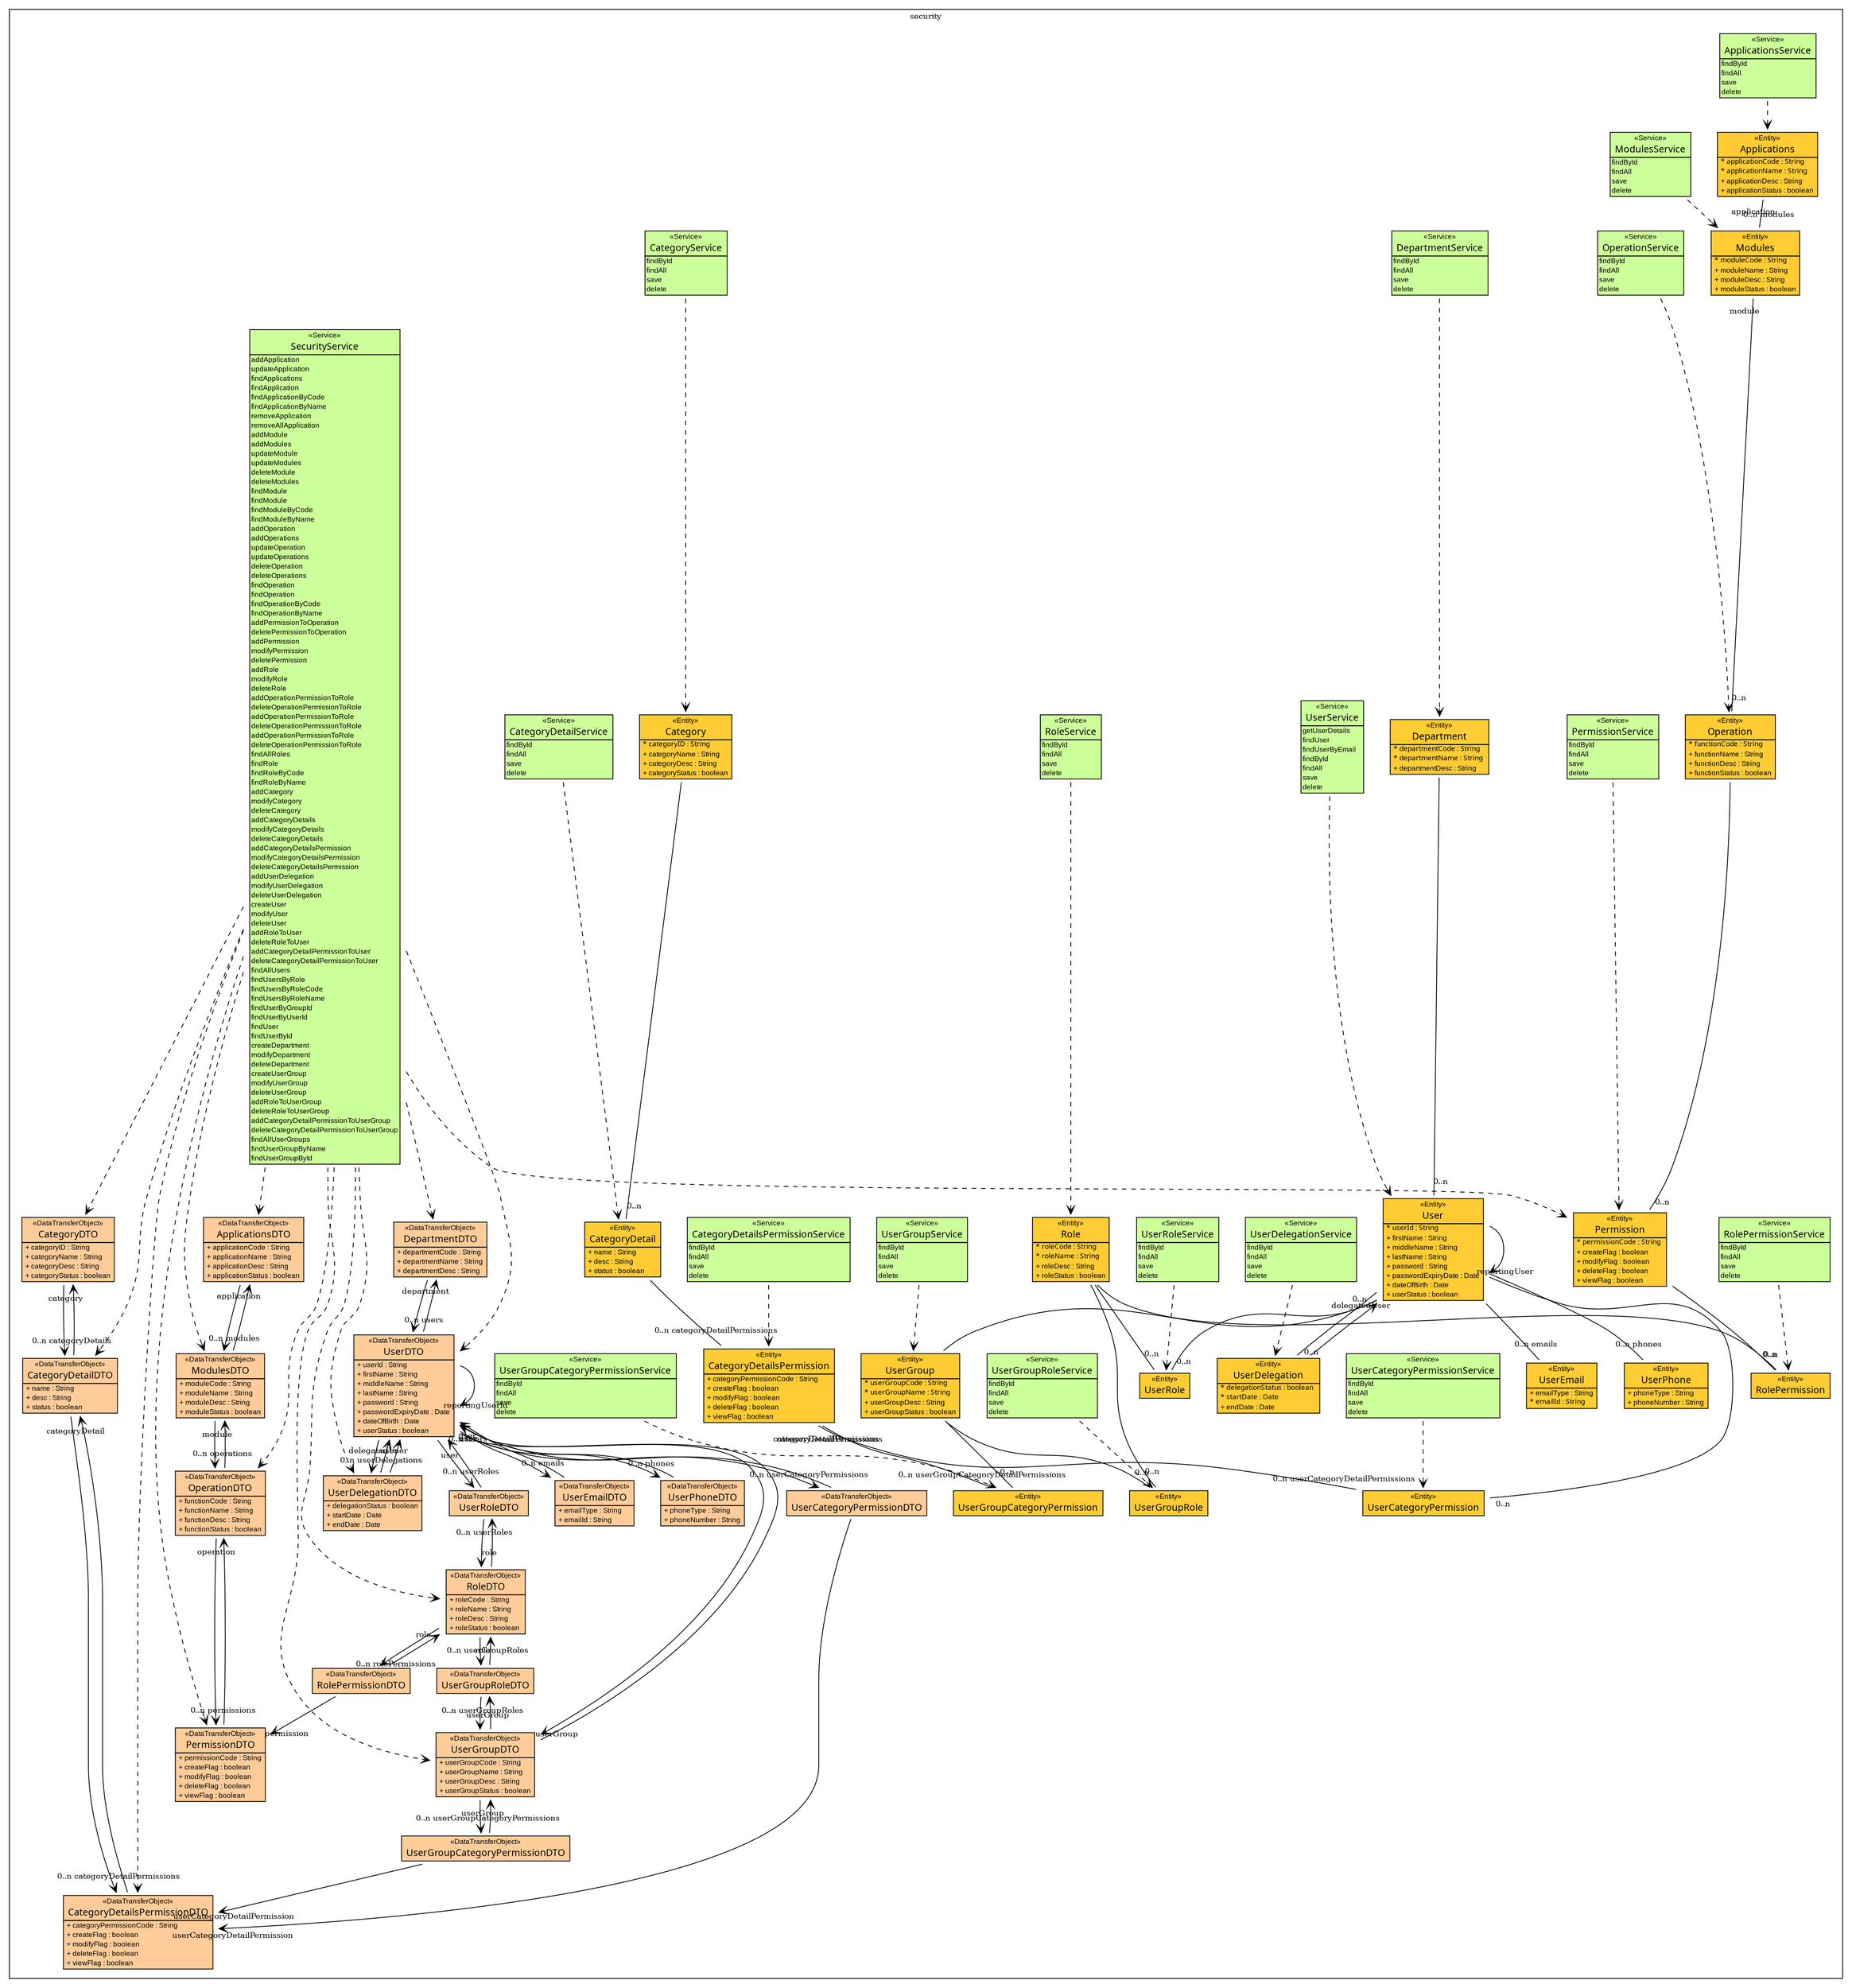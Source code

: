 
	
digraph G {             
	fontsize = 10        
	node [                          
		fontsize = 10                
		fontname="arial"
		shape=plaintext
	     ]        
	     
	edge [                            
		fontsize = 10        
	     ]        
	
	
	
		subgraph clustersecurity {
			label = "security"  
			
				
					
	ApplicationsService [label=<<table border="0" cellborder="1" cellspacing="0" cellpadding="0" port="p" bgcolor="#CCFF99" >
	<tr><td>
	<table border="0" cellspacing="1" cellpadding="1">
		<tr><td> &laquo;Service&raquo; </td></tr>
		<tr><td><font face="arialbd"  point-size="12.0"> ApplicationsService </font></td></tr>
	</table></td></tr>
		<tr><td>
			<table border="0" cellspacing="0" cellpadding="1">	
		
				<tr><td align="left">findById</td></tr>			

				<tr><td align="left">findAll</td></tr>			

				<tr><td align="left">save</td></tr>			

				<tr><td align="left">delete</td></tr>			

			</table>		
		</td></tr>
	</table>>, fontname="arial", fontcolor="black", fontsize=9.0];

	CategoryDetailService [label=<<table border="0" cellborder="1" cellspacing="0" cellpadding="0" port="p" bgcolor="#CCFF99" >
	<tr><td>
	<table border="0" cellspacing="1" cellpadding="1">
		<tr><td> &laquo;Service&raquo; </td></tr>
		<tr><td><font face="arialbd"  point-size="12.0"> CategoryDetailService </font></td></tr>
	</table></td></tr>
		<tr><td>
			<table border="0" cellspacing="0" cellpadding="1">	
		
				<tr><td align="left">findById</td></tr>			

				<tr><td align="left">findAll</td></tr>			

				<tr><td align="left">save</td></tr>			

				<tr><td align="left">delete</td></tr>			

			</table>		
		</td></tr>
	</table>>, fontname="arial", fontcolor="black", fontsize=9.0];

	CategoryDetailsPermissionService [label=<<table border="0" cellborder="1" cellspacing="0" cellpadding="0" port="p" bgcolor="#CCFF99" >
	<tr><td>
	<table border="0" cellspacing="1" cellpadding="1">
		<tr><td> &laquo;Service&raquo; </td></tr>
		<tr><td><font face="arialbd"  point-size="12.0"> CategoryDetailsPermissionService </font></td></tr>
	</table></td></tr>
		<tr><td>
			<table border="0" cellspacing="0" cellpadding="1">	
		
				<tr><td align="left">findById</td></tr>			

				<tr><td align="left">findAll</td></tr>			

				<tr><td align="left">save</td></tr>			

				<tr><td align="left">delete</td></tr>			

			</table>		
		</td></tr>
	</table>>, fontname="arial", fontcolor="black", fontsize=9.0];

	CategoryService [label=<<table border="0" cellborder="1" cellspacing="0" cellpadding="0" port="p" bgcolor="#CCFF99" >
	<tr><td>
	<table border="0" cellspacing="1" cellpadding="1">
		<tr><td> &laquo;Service&raquo; </td></tr>
		<tr><td><font face="arialbd"  point-size="12.0"> CategoryService </font></td></tr>
	</table></td></tr>
		<tr><td>
			<table border="0" cellspacing="0" cellpadding="1">	
		
				<tr><td align="left">findById</td></tr>			

				<tr><td align="left">findAll</td></tr>			

				<tr><td align="left">save</td></tr>			

				<tr><td align="left">delete</td></tr>			

			</table>		
		</td></tr>
	</table>>, fontname="arial", fontcolor="black", fontsize=9.0];

	DepartmentService [label=<<table border="0" cellborder="1" cellspacing="0" cellpadding="0" port="p" bgcolor="#CCFF99" >
	<tr><td>
	<table border="0" cellspacing="1" cellpadding="1">
		<tr><td> &laquo;Service&raquo; </td></tr>
		<tr><td><font face="arialbd"  point-size="12.0"> DepartmentService </font></td></tr>
	</table></td></tr>
		<tr><td>
			<table border="0" cellspacing="0" cellpadding="1">	
		
				<tr><td align="left">findById</td></tr>			

				<tr><td align="left">findAll</td></tr>			

				<tr><td align="left">save</td></tr>			

				<tr><td align="left">delete</td></tr>			

			</table>		
		</td></tr>
	</table>>, fontname="arial", fontcolor="black", fontsize=9.0];

	ModulesService [label=<<table border="0" cellborder="1" cellspacing="0" cellpadding="0" port="p" bgcolor="#CCFF99" >
	<tr><td>
	<table border="0" cellspacing="1" cellpadding="1">
		<tr><td> &laquo;Service&raquo; </td></tr>
		<tr><td><font face="arialbd"  point-size="12.0"> ModulesService </font></td></tr>
	</table></td></tr>
		<tr><td>
			<table border="0" cellspacing="0" cellpadding="1">	
		
				<tr><td align="left">findById</td></tr>			

				<tr><td align="left">findAll</td></tr>			

				<tr><td align="left">save</td></tr>			

				<tr><td align="left">delete</td></tr>			

			</table>		
		</td></tr>
	</table>>, fontname="arial", fontcolor="black", fontsize=9.0];

	OperationService [label=<<table border="0" cellborder="1" cellspacing="0" cellpadding="0" port="p" bgcolor="#CCFF99" >
	<tr><td>
	<table border="0" cellspacing="1" cellpadding="1">
		<tr><td> &laquo;Service&raquo; </td></tr>
		<tr><td><font face="arialbd"  point-size="12.0"> OperationService </font></td></tr>
	</table></td></tr>
		<tr><td>
			<table border="0" cellspacing="0" cellpadding="1">	
		
				<tr><td align="left">findById</td></tr>			

				<tr><td align="left">findAll</td></tr>			

				<tr><td align="left">save</td></tr>			

				<tr><td align="left">delete</td></tr>			

			</table>		
		</td></tr>
	</table>>, fontname="arial", fontcolor="black", fontsize=9.0];

	PermissionService [label=<<table border="0" cellborder="1" cellspacing="0" cellpadding="0" port="p" bgcolor="#CCFF99" >
	<tr><td>
	<table border="0" cellspacing="1" cellpadding="1">
		<tr><td> &laquo;Service&raquo; </td></tr>
		<tr><td><font face="arialbd"  point-size="12.0"> PermissionService </font></td></tr>
	</table></td></tr>
		<tr><td>
			<table border="0" cellspacing="0" cellpadding="1">	
		
				<tr><td align="left">findById</td></tr>			

				<tr><td align="left">findAll</td></tr>			

				<tr><td align="left">save</td></tr>			

				<tr><td align="left">delete</td></tr>			

			</table>		
		</td></tr>
	</table>>, fontname="arial", fontcolor="black", fontsize=9.0];

	RolePermissionService [label=<<table border="0" cellborder="1" cellspacing="0" cellpadding="0" port="p" bgcolor="#CCFF99" >
	<tr><td>
	<table border="0" cellspacing="1" cellpadding="1">
		<tr><td> &laquo;Service&raquo; </td></tr>
		<tr><td><font face="arialbd"  point-size="12.0"> RolePermissionService </font></td></tr>
	</table></td></tr>
		<tr><td>
			<table border="0" cellspacing="0" cellpadding="1">	
		
				<tr><td align="left">findById</td></tr>			

				<tr><td align="left">findAll</td></tr>			

				<tr><td align="left">save</td></tr>			

				<tr><td align="left">delete</td></tr>			

			</table>		
		</td></tr>
	</table>>, fontname="arial", fontcolor="black", fontsize=9.0];

	RoleService [label=<<table border="0" cellborder="1" cellspacing="0" cellpadding="0" port="p" bgcolor="#CCFF99" >
	<tr><td>
	<table border="0" cellspacing="1" cellpadding="1">
		<tr><td> &laquo;Service&raquo; </td></tr>
		<tr><td><font face="arialbd"  point-size="12.0"> RoleService </font></td></tr>
	</table></td></tr>
		<tr><td>
			<table border="0" cellspacing="0" cellpadding="1">	
		
				<tr><td align="left">findById</td></tr>			

				<tr><td align="left">findAll</td></tr>			

				<tr><td align="left">save</td></tr>			

				<tr><td align="left">delete</td></tr>			

			</table>		
		</td></tr>
	</table>>, fontname="arial", fontcolor="black", fontsize=9.0];

	SecurityService [label=<<table border="0" cellborder="1" cellspacing="0" cellpadding="0" port="p" bgcolor="#CCFF99" >
	<tr><td>
	<table border="0" cellspacing="1" cellpadding="1">
		<tr><td> &laquo;Service&raquo; </td></tr>
		<tr><td><font face="arialbd"  point-size="12.0"> SecurityService </font></td></tr>
	</table></td></tr>
		<tr><td>
			<table border="0" cellspacing="0" cellpadding="1">	
		
				<tr><td align="left">addApplication</td></tr>			

				<tr><td align="left">updateApplication</td></tr>			

				<tr><td align="left">findApplications</td></tr>			

				<tr><td align="left">findApplication</td></tr>			

				<tr><td align="left">findApplicationByCode</td></tr>			

				<tr><td align="left">findApplicationByName</td></tr>			

				<tr><td align="left">removeApplication</td></tr>			

				<tr><td align="left">removeAllApplication</td></tr>			

				<tr><td align="left">addModule</td></tr>			

				<tr><td align="left">addModules</td></tr>			

				<tr><td align="left">updateModule</td></tr>			

				<tr><td align="left">updateModules</td></tr>			

				<tr><td align="left">deleteModule</td></tr>			

				<tr><td align="left">deleteModules</td></tr>			

				<tr><td align="left">findModule</td></tr>			

				<tr><td align="left">findModule</td></tr>			

				<tr><td align="left">findModuleByCode</td></tr>			

				<tr><td align="left">findModuleByName</td></tr>			

				<tr><td align="left">addOperation</td></tr>			

				<tr><td align="left">addOperations</td></tr>			

				<tr><td align="left">updateOperation</td></tr>			

				<tr><td align="left">updateOperations</td></tr>			

				<tr><td align="left">deleteOperation</td></tr>			

				<tr><td align="left">deleteOperations</td></tr>			

				<tr><td align="left">findOperation</td></tr>			

				<tr><td align="left">findOperation</td></tr>			

				<tr><td align="left">findOperationByCode</td></tr>			

				<tr><td align="left">findOperationByName</td></tr>			

				<tr><td align="left">addPermissionToOperation</td></tr>			

				<tr><td align="left">deletePermissionToOperation</td></tr>			

				<tr><td align="left">addPermission</td></tr>			

				<tr><td align="left">modifyPermission</td></tr>			

				<tr><td align="left">deletePermission</td></tr>			

				<tr><td align="left">addRole</td></tr>			

				<tr><td align="left">modifyRole</td></tr>			

				<tr><td align="left">deleteRole</td></tr>			

				<tr><td align="left">addOperationPermissionToRole</td></tr>			

				<tr><td align="left">deleteOperationPermissionToRole</td></tr>			

				<tr><td align="left">addOperationPermissionToRole</td></tr>			

				<tr><td align="left">deleteOperationPermissionToRole</td></tr>			

				<tr><td align="left">addOperationPermissionToRole</td></tr>			

				<tr><td align="left">deleteOperationPermissionToRole</td></tr>			

				<tr><td align="left">findAllRoles</td></tr>			

				<tr><td align="left">findRole</td></tr>			

				<tr><td align="left">findRoleByCode</td></tr>			

				<tr><td align="left">findRoleByName</td></tr>			

				<tr><td align="left">addCategory</td></tr>			

				<tr><td align="left">modifyCategory</td></tr>			

				<tr><td align="left">deleteCategory</td></tr>			

				<tr><td align="left">addCategoryDetails</td></tr>			

				<tr><td align="left">modifyCategoryDetails</td></tr>			

				<tr><td align="left">deleteCategoryDetails</td></tr>			

				<tr><td align="left">addCategoryDetailsPermission</td></tr>			

				<tr><td align="left">modifyCategoryDetailsPermission</td></tr>			

				<tr><td align="left">deleteCategoryDetailsPermission</td></tr>			

				<tr><td align="left">addUserDelegation</td></tr>			

				<tr><td align="left">modifyUserDelegation</td></tr>			

				<tr><td align="left">deleteUserDelegation</td></tr>			

				<tr><td align="left">createUser</td></tr>			

				<tr><td align="left">modifyUser</td></tr>			

				<tr><td align="left">deleteUser</td></tr>			

				<tr><td align="left">addRoleToUser</td></tr>			

				<tr><td align="left">deleteRoleToUser</td></tr>			

				<tr><td align="left">addCategoryDetailPermissionToUser</td></tr>			

				<tr><td align="left">deleteCategoryDetailPermissionToUser</td></tr>			

				<tr><td align="left">findAllUsers</td></tr>			

				<tr><td align="left">findUsersByRole</td></tr>			

				<tr><td align="left">findUsersByRoleCode</td></tr>			

				<tr><td align="left">findUsersByRoleName</td></tr>			

				<tr><td align="left">findUserByGroupId</td></tr>			

				<tr><td align="left">findUserByUserId</td></tr>			

				<tr><td align="left">findUser</td></tr>			

				<tr><td align="left">findUserById</td></tr>			

				<tr><td align="left">createDepartment</td></tr>			

				<tr><td align="left">modifyDepartment</td></tr>			

				<tr><td align="left">deleteDepartment</td></tr>			

				<tr><td align="left">createUserGroup</td></tr>			

				<tr><td align="left">modifyUserGroup</td></tr>			

				<tr><td align="left">deleteUserGroup</td></tr>			

				<tr><td align="left">addRoleToUserGroup</td></tr>			

				<tr><td align="left">deleteRoleToUserGroup</td></tr>			

				<tr><td align="left">addCategoryDetailPermissionToUserGroup</td></tr>			

				<tr><td align="left">deleteCategoryDetailPermissionToUserGroup</td></tr>			

				<tr><td align="left">findAllUserGroups</td></tr>			

				<tr><td align="left">findUserGroupByName</td></tr>			

				<tr><td align="left">findUserGroupById</td></tr>			

			</table>		
		</td></tr>
	</table>>, fontname="arial", fontcolor="black", fontsize=9.0];

	UserCategoryPermissionService [label=<<table border="0" cellborder="1" cellspacing="0" cellpadding="0" port="p" bgcolor="#CCFF99" >
	<tr><td>
	<table border="0" cellspacing="1" cellpadding="1">
		<tr><td> &laquo;Service&raquo; </td></tr>
		<tr><td><font face="arialbd"  point-size="12.0"> UserCategoryPermissionService </font></td></tr>
	</table></td></tr>
		<tr><td>
			<table border="0" cellspacing="0" cellpadding="1">	
		
				<tr><td align="left">findById</td></tr>			

				<tr><td align="left">findAll</td></tr>			

				<tr><td align="left">save</td></tr>			

				<tr><td align="left">delete</td></tr>			

			</table>		
		</td></tr>
	</table>>, fontname="arial", fontcolor="black", fontsize=9.0];

	UserDelegationService [label=<<table border="0" cellborder="1" cellspacing="0" cellpadding="0" port="p" bgcolor="#CCFF99" >
	<tr><td>
	<table border="0" cellspacing="1" cellpadding="1">
		<tr><td> &laquo;Service&raquo; </td></tr>
		<tr><td><font face="arialbd"  point-size="12.0"> UserDelegationService </font></td></tr>
	</table></td></tr>
		<tr><td>
			<table border="0" cellspacing="0" cellpadding="1">	
		
				<tr><td align="left">findById</td></tr>			

				<tr><td align="left">findAll</td></tr>			

				<tr><td align="left">save</td></tr>			

				<tr><td align="left">delete</td></tr>			

			</table>		
		</td></tr>
	</table>>, fontname="arial", fontcolor="black", fontsize=9.0];

	UserGroupCategoryPermissionService [label=<<table border="0" cellborder="1" cellspacing="0" cellpadding="0" port="p" bgcolor="#CCFF99" >
	<tr><td>
	<table border="0" cellspacing="1" cellpadding="1">
		<tr><td> &laquo;Service&raquo; </td></tr>
		<tr><td><font face="arialbd"  point-size="12.0"> UserGroupCategoryPermissionService </font></td></tr>
	</table></td></tr>
		<tr><td>
			<table border="0" cellspacing="0" cellpadding="1">	
		
				<tr><td align="left">findById</td></tr>			

				<tr><td align="left">findAll</td></tr>			

				<tr><td align="left">save</td></tr>			

				<tr><td align="left">delete</td></tr>			

			</table>		
		</td></tr>
	</table>>, fontname="arial", fontcolor="black", fontsize=9.0];

	UserGroupRoleService [label=<<table border="0" cellborder="1" cellspacing="0" cellpadding="0" port="p" bgcolor="#CCFF99" >
	<tr><td>
	<table border="0" cellspacing="1" cellpadding="1">
		<tr><td> &laquo;Service&raquo; </td></tr>
		<tr><td><font face="arialbd"  point-size="12.0"> UserGroupRoleService </font></td></tr>
	</table></td></tr>
		<tr><td>
			<table border="0" cellspacing="0" cellpadding="1">	
		
				<tr><td align="left">findById</td></tr>			

				<tr><td align="left">findAll</td></tr>			

				<tr><td align="left">save</td></tr>			

				<tr><td align="left">delete</td></tr>			

			</table>		
		</td></tr>
	</table>>, fontname="arial", fontcolor="black", fontsize=9.0];

	UserGroupService [label=<<table border="0" cellborder="1" cellspacing="0" cellpadding="0" port="p" bgcolor="#CCFF99" >
	<tr><td>
	<table border="0" cellspacing="1" cellpadding="1">
		<tr><td> &laquo;Service&raquo; </td></tr>
		<tr><td><font face="arialbd"  point-size="12.0"> UserGroupService </font></td></tr>
	</table></td></tr>
		<tr><td>
			<table border="0" cellspacing="0" cellpadding="1">	
		
				<tr><td align="left">findById</td></tr>			

				<tr><td align="left">findAll</td></tr>			

				<tr><td align="left">save</td></tr>			

				<tr><td align="left">delete</td></tr>			

			</table>		
		</td></tr>
	</table>>, fontname="arial", fontcolor="black", fontsize=9.0];

	UserRoleService [label=<<table border="0" cellborder="1" cellspacing="0" cellpadding="0" port="p" bgcolor="#CCFF99" >
	<tr><td>
	<table border="0" cellspacing="1" cellpadding="1">
		<tr><td> &laquo;Service&raquo; </td></tr>
		<tr><td><font face="arialbd"  point-size="12.0"> UserRoleService </font></td></tr>
	</table></td></tr>
		<tr><td>
			<table border="0" cellspacing="0" cellpadding="1">	
		
				<tr><td align="left">findById</td></tr>			

				<tr><td align="left">findAll</td></tr>			

				<tr><td align="left">save</td></tr>			

				<tr><td align="left">delete</td></tr>			

			</table>		
		</td></tr>
	</table>>, fontname="arial", fontcolor="black", fontsize=9.0];

	UserService [label=<<table border="0" cellborder="1" cellspacing="0" cellpadding="0" port="p" bgcolor="#CCFF99" >
	<tr><td>
	<table border="0" cellspacing="1" cellpadding="1">
		<tr><td> &laquo;Service&raquo; </td></tr>
		<tr><td><font face="arialbd"  point-size="12.0"> UserService </font></td></tr>
	</table></td></tr>
		<tr><td>
			<table border="0" cellspacing="0" cellpadding="1">	
		
				<tr><td align="left">getUserDetails</td></tr>			

				<tr><td align="left">findUser</td></tr>			

				<tr><td align="left">findUserByEmail</td></tr>			

				<tr><td align="left">findById</td></tr>			

				<tr><td align="left">findAll</td></tr>			

				<tr><td align="left">save</td></tr>			

				<tr><td align="left">delete</td></tr>			

			</table>		
		</td></tr>
	</table>>, fontname="arial", fontcolor="black", fontsize=9.0];

					
				
				

	Applications [label=<<table border="0" cellborder="1" cellspacing="0" cellpadding="0" port="p" bgcolor="#FFCC33">
	<tr><td>
	<table border="0" cellspacing="1" cellpadding="1">
		<tr><td> &laquo;Entity&raquo; </td></tr>
		<tr><td><font face="arialbd"  point-size="12.0"> Applications </font></td></tr>
	</table></td></tr>
	
	
		<tr><td>
			<table border="0" cellspacing="0" cellpadding="1">	
		
		
			 
				<tr><td align="left"><font face="arialbd"> * applicationCode : String </font> </td></tr>			
			
		
		

		
			 
				<tr><td align="left"><font face="arialbd"> * applicationName : String </font> </td></tr>			
			
		
		

		
			
				<tr><td align="left"> + applicationDesc : String </td></tr>
			
		
		

		
			
				<tr><td align="left"> + applicationStatus : boolean </td></tr>
			
		
		

		
		
		
			</table>		
		</td></tr>
	
	
	
	</table>>, fontname="arial", fontcolor="black", fontsize=9.0];



	ApplicationsDTO [label=<<table border="0" cellborder="1" cellspacing="0" cellpadding="0" port="p" bgcolor="#FFCC99">
	<tr><td>
	<table border="0" cellspacing="1" cellpadding="1">
		<tr><td> &laquo;DataTransferObject&raquo; </td></tr>
		<tr><td><font face="arialbd"  point-size="12.0"> ApplicationsDTO </font></td></tr>
	</table></td></tr>
	
	
		<tr><td>
			<table border="0" cellspacing="0" cellpadding="1">	
		
		
			
				<tr><td align="left"> + applicationCode : String </td></tr>
			
		
		

		
			
				<tr><td align="left"> + applicationName : String </td></tr>
			
		
		

		
			
				<tr><td align="left"> + applicationDesc : String </td></tr>
			
		
		

		
			
				<tr><td align="left"> + applicationStatus : boolean </td></tr>
			
		
		

		
		
		
			</table>		
		</td></tr>
	
	
	
	</table>>, fontname="arial", fontcolor="black", fontsize=9.0];



	Category [label=<<table border="0" cellborder="1" cellspacing="0" cellpadding="0" port="p" bgcolor="#FFCC33">
	<tr><td>
	<table border="0" cellspacing="1" cellpadding="1">
		<tr><td> &laquo;Entity&raquo; </td></tr>
		<tr><td><font face="arialbd"  point-size="12.0"> Category </font></td></tr>
	</table></td></tr>
	
	
		<tr><td>
			<table border="0" cellspacing="0" cellpadding="1">	
		
		
			 
				<tr><td align="left"><font face="arialbd"> * categoryID : String </font> </td></tr>			
			
		
		

		
			
				<tr><td align="left"> + categoryName : String </td></tr>
			
		
		

		
			
				<tr><td align="left"> + categoryDesc : String </td></tr>
			
		
		

		
			
				<tr><td align="left"> + categoryStatus : boolean </td></tr>
			
		
		

		
		
		
			</table>		
		</td></tr>
	
	
	
	</table>>, fontname="arial", fontcolor="black", fontsize=9.0];



	CategoryDTO [label=<<table border="0" cellborder="1" cellspacing="0" cellpadding="0" port="p" bgcolor="#FFCC99">
	<tr><td>
	<table border="0" cellspacing="1" cellpadding="1">
		<tr><td> &laquo;DataTransferObject&raquo; </td></tr>
		<tr><td><font face="arialbd"  point-size="12.0"> CategoryDTO </font></td></tr>
	</table></td></tr>
	
	
		<tr><td>
			<table border="0" cellspacing="0" cellpadding="1">	
		
		
			
				<tr><td align="left"> + categoryID : String </td></tr>
			
		
		

		
			
				<tr><td align="left"> + categoryName : String </td></tr>
			
		
		

		
			
				<tr><td align="left"> + categoryDesc : String </td></tr>
			
		
		

		
			
				<tr><td align="left"> + categoryStatus : boolean </td></tr>
			
		
		

		
		
		
			</table>		
		</td></tr>
	
	
	
	</table>>, fontname="arial", fontcolor="black", fontsize=9.0];



	CategoryDetail [label=<<table border="0" cellborder="1" cellspacing="0" cellpadding="0" port="p" bgcolor="#FFCC33">
	<tr><td>
	<table border="0" cellspacing="1" cellpadding="1">
		<tr><td> &laquo;Entity&raquo; </td></tr>
		<tr><td><font face="arialbd"  point-size="12.0"> CategoryDetail </font></td></tr>
	</table></td></tr>
	
	
		<tr><td>
			<table border="0" cellspacing="0" cellpadding="1">	
		
		
			
				<tr><td align="left"> + name : String </td></tr>
			
		
		

		
			
				<tr><td align="left"> + desc : String </td></tr>
			
		
		

		
			
				<tr><td align="left"> + status : boolean </td></tr>
			
		
		

		
		
		
			</table>		
		</td></tr>
	
	
	
	</table>>, fontname="arial", fontcolor="black", fontsize=9.0];



	CategoryDetailDTO [label=<<table border="0" cellborder="1" cellspacing="0" cellpadding="0" port="p" bgcolor="#FFCC99">
	<tr><td>
	<table border="0" cellspacing="1" cellpadding="1">
		<tr><td> &laquo;DataTransferObject&raquo; </td></tr>
		<tr><td><font face="arialbd"  point-size="12.0"> CategoryDetailDTO </font></td></tr>
	</table></td></tr>
	
	
		<tr><td>
			<table border="0" cellspacing="0" cellpadding="1">	
		
		
			
				<tr><td align="left"> + name : String </td></tr>
			
		
		

		
			
				<tr><td align="left"> + desc : String </td></tr>
			
		
		

		
			
				<tr><td align="left"> + status : boolean </td></tr>
			
		
		

		
		
		
			</table>		
		</td></tr>
	
	
	
	</table>>, fontname="arial", fontcolor="black", fontsize=9.0];



	CategoryDetailsPermission [label=<<table border="0" cellborder="1" cellspacing="0" cellpadding="0" port="p" bgcolor="#FFCC33">
	<tr><td>
	<table border="0" cellspacing="1" cellpadding="1">
		<tr><td> &laquo;Entity&raquo; </td></tr>
		<tr><td><font face="arialbd"  point-size="12.0"> CategoryDetailsPermission </font></td></tr>
	</table></td></tr>
	
	
		<tr><td>
			<table border="0" cellspacing="0" cellpadding="1">	
		
		
			
				<tr><td align="left"> + categoryPermissionCode : String </td></tr>
			
		
		

		
			
				<tr><td align="left"> + createFlag : boolean </td></tr>
			
		
		

		
			
				<tr><td align="left"> + modifyFlag : boolean </td></tr>
			
		
		

		
			
				<tr><td align="left"> + deleteFlag : boolean </td></tr>
			
		
		

		
			
				<tr><td align="left"> + viewFlag : boolean </td></tr>
			
		
		

		
		
		
			</table>		
		</td></tr>
	
	
	
	</table>>, fontname="arial", fontcolor="black", fontsize=9.0];



	CategoryDetailsPermissionDTO [label=<<table border="0" cellborder="1" cellspacing="0" cellpadding="0" port="p" bgcolor="#FFCC99">
	<tr><td>
	<table border="0" cellspacing="1" cellpadding="1">
		<tr><td> &laquo;DataTransferObject&raquo; </td></tr>
		<tr><td><font face="arialbd"  point-size="12.0"> CategoryDetailsPermissionDTO </font></td></tr>
	</table></td></tr>
	
	
		<tr><td>
			<table border="0" cellspacing="0" cellpadding="1">	
		
		
			
				<tr><td align="left"> + categoryPermissionCode : String </td></tr>
			
		
		

		
			
				<tr><td align="left"> + createFlag : boolean </td></tr>
			
		
		

		
			
				<tr><td align="left"> + modifyFlag : boolean </td></tr>
			
		
		

		
			
				<tr><td align="left"> + deleteFlag : boolean </td></tr>
			
		
		

		
			
				<tr><td align="left"> + viewFlag : boolean </td></tr>
			
		
		

		
		
		
			</table>		
		</td></tr>
	
	
	
	</table>>, fontname="arial", fontcolor="black", fontsize=9.0];



	Department [label=<<table border="0" cellborder="1" cellspacing="0" cellpadding="0" port="p" bgcolor="#FFCC33">
	<tr><td>
	<table border="0" cellspacing="1" cellpadding="1">
		<tr><td> &laquo;Entity&raquo; </td></tr>
		<tr><td><font face="arialbd"  point-size="12.0"> Department </font></td></tr>
	</table></td></tr>
	
	
		<tr><td>
			<table border="0" cellspacing="0" cellpadding="1">	
		
		
			 
				<tr><td align="left"><font face="arialbd"> * departmentCode : String </font> </td></tr>			
			
		
		

		
			 
				<tr><td align="left"><font face="arialbd"> * departmentName : String </font> </td></tr>			
			
		
		

		
			
				<tr><td align="left"> + departmentDesc : String </td></tr>
			
		
		

		
		
		
			</table>		
		</td></tr>
	
	
	
	</table>>, fontname="arial", fontcolor="black", fontsize=9.0];



	DepartmentDTO [label=<<table border="0" cellborder="1" cellspacing="0" cellpadding="0" port="p" bgcolor="#FFCC99">
	<tr><td>
	<table border="0" cellspacing="1" cellpadding="1">
		<tr><td> &laquo;DataTransferObject&raquo; </td></tr>
		<tr><td><font face="arialbd"  point-size="12.0"> DepartmentDTO </font></td></tr>
	</table></td></tr>
	
	
		<tr><td>
			<table border="0" cellspacing="0" cellpadding="1">	
		
		
			
				<tr><td align="left"> + departmentCode : String </td></tr>
			
		
		

		
			
				<tr><td align="left"> + departmentName : String </td></tr>
			
		
		

		
			
				<tr><td align="left"> + departmentDesc : String </td></tr>
			
		
		

		
		
		
			</table>		
		</td></tr>
	
	
	
	</table>>, fontname="arial", fontcolor="black", fontsize=9.0];



	Modules [label=<<table border="0" cellborder="1" cellspacing="0" cellpadding="0" port="p" bgcolor="#FFCC33">
	<tr><td>
	<table border="0" cellspacing="1" cellpadding="1">
		<tr><td> &laquo;Entity&raquo; </td></tr>
		<tr><td><font face="arialbd"  point-size="12.0"> Modules </font></td></tr>
	</table></td></tr>
	
	
		<tr><td>
			<table border="0" cellspacing="0" cellpadding="1">	
		
		
			 
				<tr><td align="left"><font face="arialbd"> * moduleCode : String </font> </td></tr>			
			
		
		

		
			
				<tr><td align="left"> + moduleName : String </td></tr>
			
		
		

		
			
				<tr><td align="left"> + moduleDesc : String </td></tr>
			
		
		

		
			
				<tr><td align="left"> + moduleStatus : boolean </td></tr>
			
		
		

		
		
		
			</table>		
		</td></tr>
	
	
	
	</table>>, fontname="arial", fontcolor="black", fontsize=9.0];



	ModulesDTO [label=<<table border="0" cellborder="1" cellspacing="0" cellpadding="0" port="p" bgcolor="#FFCC99">
	<tr><td>
	<table border="0" cellspacing="1" cellpadding="1">
		<tr><td> &laquo;DataTransferObject&raquo; </td></tr>
		<tr><td><font face="arialbd"  point-size="12.0"> ModulesDTO </font></td></tr>
	</table></td></tr>
	
	
		<tr><td>
			<table border="0" cellspacing="0" cellpadding="1">	
		
		
			
				<tr><td align="left"> + moduleCode : String </td></tr>
			
		
		

		
			
				<tr><td align="left"> + moduleName : String </td></tr>
			
		
		

		
			
				<tr><td align="left"> + moduleDesc : String </td></tr>
			
		
		

		
			
				<tr><td align="left"> + moduleStatus : boolean </td></tr>
			
		
		

		
		
		
			</table>		
		</td></tr>
	
	
	
	</table>>, fontname="arial", fontcolor="black", fontsize=9.0];



	Operation [label=<<table border="0" cellborder="1" cellspacing="0" cellpadding="0" port="p" bgcolor="#FFCC33">
	<tr><td>
	<table border="0" cellspacing="1" cellpadding="1">
		<tr><td> &laquo;Entity&raquo; </td></tr>
		<tr><td><font face="arialbd"  point-size="12.0"> Operation </font></td></tr>
	</table></td></tr>
	
	
		<tr><td>
			<table border="0" cellspacing="0" cellpadding="1">	
		
		
			 
				<tr><td align="left"><font face="arialbd"> * functionCode : String </font> </td></tr>			
			
		
		

		
			
				<tr><td align="left"> + functionName : String </td></tr>
			
		
		

		
			
				<tr><td align="left"> + functionDesc : String </td></tr>
			
		
		

		
			
				<tr><td align="left"> + functionStatus : boolean </td></tr>
			
		
		

		
		
		
			</table>		
		</td></tr>
	
	
	
	</table>>, fontname="arial", fontcolor="black", fontsize=9.0];



	OperationDTO [label=<<table border="0" cellborder="1" cellspacing="0" cellpadding="0" port="p" bgcolor="#FFCC99">
	<tr><td>
	<table border="0" cellspacing="1" cellpadding="1">
		<tr><td> &laquo;DataTransferObject&raquo; </td></tr>
		<tr><td><font face="arialbd"  point-size="12.0"> OperationDTO </font></td></tr>
	</table></td></tr>
	
	
		<tr><td>
			<table border="0" cellspacing="0" cellpadding="1">	
		
		
			
				<tr><td align="left"> + functionCode : String </td></tr>
			
		
		

		
			
				<tr><td align="left"> + functionName : String </td></tr>
			
		
		

		
			
				<tr><td align="left"> + functionDesc : String </td></tr>
			
		
		

		
			
				<tr><td align="left"> + functionStatus : boolean </td></tr>
			
		
		

		
		
		
			</table>		
		</td></tr>
	
	
	
	</table>>, fontname="arial", fontcolor="black", fontsize=9.0];



	Permission [label=<<table border="0" cellborder="1" cellspacing="0" cellpadding="0" port="p" bgcolor="#FFCC33">
	<tr><td>
	<table border="0" cellspacing="1" cellpadding="1">
		<tr><td> &laquo;Entity&raquo; </td></tr>
		<tr><td><font face="arialbd"  point-size="12.0"> Permission </font></td></tr>
	</table></td></tr>
	
	
		<tr><td>
			<table border="0" cellspacing="0" cellpadding="1">	
		
		
			 
				<tr><td align="left"><font face="arialbd"> * permissionCode : String </font> </td></tr>			
			
		
		

		
			
				<tr><td align="left"> + createFlag : boolean </td></tr>
			
		
		

		
			
				<tr><td align="left"> + modifyFlag : boolean </td></tr>
			
		
		

		
			
				<tr><td align="left"> + deleteFlag : boolean </td></tr>
			
		
		

		
			
				<tr><td align="left"> + viewFlag : boolean </td></tr>
			
		
		

		
		
		
			</table>		
		</td></tr>
	
	
	
	</table>>, fontname="arial", fontcolor="black", fontsize=9.0];



	PermissionDTO [label=<<table border="0" cellborder="1" cellspacing="0" cellpadding="0" port="p" bgcolor="#FFCC99">
	<tr><td>
	<table border="0" cellspacing="1" cellpadding="1">
		<tr><td> &laquo;DataTransferObject&raquo; </td></tr>
		<tr><td><font face="arialbd"  point-size="12.0"> PermissionDTO </font></td></tr>
	</table></td></tr>
	
	
		<tr><td>
			<table border="0" cellspacing="0" cellpadding="1">	
		
		
			
				<tr><td align="left"> + permissionCode : String </td></tr>
			
		
		

		
			
				<tr><td align="left"> + createFlag : boolean </td></tr>
			
		
		

		
			
				<tr><td align="left"> + modifyFlag : boolean </td></tr>
			
		
		

		
			
				<tr><td align="left"> + deleteFlag : boolean </td></tr>
			
		
		

		
			
				<tr><td align="left"> + viewFlag : boolean </td></tr>
			
		
		

		
		
		
			</table>		
		</td></tr>
	
	
	
	</table>>, fontname="arial", fontcolor="black", fontsize=9.0];



	Role [label=<<table border="0" cellborder="1" cellspacing="0" cellpadding="0" port="p" bgcolor="#FFCC33">
	<tr><td>
	<table border="0" cellspacing="1" cellpadding="1">
		<tr><td> &laquo;Entity&raquo; </td></tr>
		<tr><td><font face="arialbd"  point-size="12.0"> Role </font></td></tr>
	</table></td></tr>
	
	
		<tr><td>
			<table border="0" cellspacing="0" cellpadding="1">	
		
		
			 
				<tr><td align="left"><font face="arialbd"> * roleCode : String </font> </td></tr>			
			
		
		

		
			 
				<tr><td align="left"><font face="arialbd"> * roleName : String </font> </td></tr>			
			
		
		

		
			
				<tr><td align="left"> + roleDesc : String </td></tr>
			
		
		

		
			
				<tr><td align="left"> + roleStatus : boolean </td></tr>
			
		
		

		
		
		
			</table>		
		</td></tr>
	
	
	
	</table>>, fontname="arial", fontcolor="black", fontsize=9.0];



	RoleDTO [label=<<table border="0" cellborder="1" cellspacing="0" cellpadding="0" port="p" bgcolor="#FFCC99">
	<tr><td>
	<table border="0" cellspacing="1" cellpadding="1">
		<tr><td> &laquo;DataTransferObject&raquo; </td></tr>
		<tr><td><font face="arialbd"  point-size="12.0"> RoleDTO </font></td></tr>
	</table></td></tr>
	
	
		<tr><td>
			<table border="0" cellspacing="0" cellpadding="1">	
		
		
			
				<tr><td align="left"> + roleCode : String </td></tr>
			
		
		

		
			
				<tr><td align="left"> + roleName : String </td></tr>
			
		
		

		
			
				<tr><td align="left"> + roleDesc : String </td></tr>
			
		
		

		
			
				<tr><td align="left"> + roleStatus : boolean </td></tr>
			
		
		

		
		
		
			</table>		
		</td></tr>
	
	
	
	</table>>, fontname="arial", fontcolor="black", fontsize=9.0];



	RolePermission [label=<<table border="0" cellborder="1" cellspacing="0" cellpadding="0" port="p" bgcolor="#FFCC33">
	<tr><td>
	<table border="0" cellspacing="1" cellpadding="1">
		<tr><td> &laquo;Entity&raquo; </td></tr>
		<tr><td><font face="arialbd"  point-size="12.0"> RolePermission </font></td></tr>
	</table></td></tr>
	
	
	
	
	</table>>, fontname="arial", fontcolor="black", fontsize=9.0];



	RolePermissionDTO [label=<<table border="0" cellborder="1" cellspacing="0" cellpadding="0" port="p" bgcolor="#FFCC99">
	<tr><td>
	<table border="0" cellspacing="1" cellpadding="1">
		<tr><td> &laquo;DataTransferObject&raquo; </td></tr>
		<tr><td><font face="arialbd"  point-size="12.0"> RolePermissionDTO </font></td></tr>
	</table></td></tr>
	
	
	
	
	</table>>, fontname="arial", fontcolor="black", fontsize=9.0];



	User [label=<<table border="0" cellborder="1" cellspacing="0" cellpadding="0" port="p" bgcolor="#FFCC33">
	<tr><td>
	<table border="0" cellspacing="1" cellpadding="1">
		<tr><td> &laquo;Entity&raquo; </td></tr>
		<tr><td><font face="arialbd"  point-size="12.0"> User </font></td></tr>
	</table></td></tr>
	
	
		<tr><td>
			<table border="0" cellspacing="0" cellpadding="1">	
		
		
			 
				<tr><td align="left"><font face="arialbd"> * userId : String </font> </td></tr>			
			
		
		

		
			
				<tr><td align="left"> + firstName : String </td></tr>
			
		
		

		
			
				<tr><td align="left"> + middleName : String </td></tr>
			
		
		

		
			
				<tr><td align="left"> + lastName : String </td></tr>
			
		
		

		
			
				<tr><td align="left"> + password : String </td></tr>
			
		
		

		
			
				<tr><td align="left"> + passwordExpiryDate : Date </td></tr>
			
		
		

		
			
				<tr><td align="left"> + dateOfBirth : Date </td></tr>
			
		
		

		
			
				<tr><td align="left"> + userStatus : boolean </td></tr>
			
		
		

		
		
		
			</table>		
		</td></tr>
	
	
	
	</table>>, fontname="arial", fontcolor="black", fontsize=9.0];



	UserCategoryPermission [label=<<table border="0" cellborder="1" cellspacing="0" cellpadding="0" port="p" bgcolor="#FFCC33">
	<tr><td>
	<table border="0" cellspacing="1" cellpadding="1">
		<tr><td> &laquo;Entity&raquo; </td></tr>
		<tr><td><font face="arialbd"  point-size="12.0"> UserCategoryPermission </font></td></tr>
	</table></td></tr>
	
	
	
	
	</table>>, fontname="arial", fontcolor="black", fontsize=9.0];



	UserCategoryPermissionDTO [label=<<table border="0" cellborder="1" cellspacing="0" cellpadding="0" port="p" bgcolor="#FFCC99">
	<tr><td>
	<table border="0" cellspacing="1" cellpadding="1">
		<tr><td> &laquo;DataTransferObject&raquo; </td></tr>
		<tr><td><font face="arialbd"  point-size="12.0"> UserCategoryPermissionDTO </font></td></tr>
	</table></td></tr>
	
	
	
	
	</table>>, fontname="arial", fontcolor="black", fontsize=9.0];



	UserDTO [label=<<table border="0" cellborder="1" cellspacing="0" cellpadding="0" port="p" bgcolor="#FFCC99">
	<tr><td>
	<table border="0" cellspacing="1" cellpadding="1">
		<tr><td> &laquo;DataTransferObject&raquo; </td></tr>
		<tr><td><font face="arialbd"  point-size="12.0"> UserDTO </font></td></tr>
	</table></td></tr>
	
	
		<tr><td>
			<table border="0" cellspacing="0" cellpadding="1">	
		
		
			
				<tr><td align="left"> + userId : String </td></tr>
			
		
		

		
			
				<tr><td align="left"> + firstName : String </td></tr>
			
		
		

		
			
				<tr><td align="left"> + middleName : String </td></tr>
			
		
		

		
			
				<tr><td align="left"> + lastName : String </td></tr>
			
		
		

		
			
				<tr><td align="left"> + password : String </td></tr>
			
		
		

		
			
				<tr><td align="left"> + passwordExpiryDate : Date </td></tr>
			
		
		

		
			
				<tr><td align="left"> + dateOfBirth : Date </td></tr>
			
		
		

		
			
				<tr><td align="left"> + userStatus : boolean </td></tr>
			
		
		

		
		
		
			</table>		
		</td></tr>
	
	
	
	</table>>, fontname="arial", fontcolor="black", fontsize=9.0];



	UserDelegation [label=<<table border="0" cellborder="1" cellspacing="0" cellpadding="0" port="p" bgcolor="#FFCC33">
	<tr><td>
	<table border="0" cellspacing="1" cellpadding="1">
		<tr><td> &laquo;Entity&raquo; </td></tr>
		<tr><td><font face="arialbd"  point-size="12.0"> UserDelegation </font></td></tr>
	</table></td></tr>
	
	
		<tr><td>
			<table border="0" cellspacing="0" cellpadding="1">	
		
		
			 
				<tr><td align="left"><font face="arialbd"> * delegationStatus : boolean </font> </td></tr>			
			
		
		

		
			 
				<tr><td align="left"><font face="arialbd"> * startDate : Date </font> </td></tr>			
			
		
		

		
			
				<tr><td align="left"> + endDate : Date </td></tr>
			
		
		

		
		
		
			</table>		
		</td></tr>
	
	
	
	</table>>, fontname="arial", fontcolor="black", fontsize=9.0];



	UserDelegationDTO [label=<<table border="0" cellborder="1" cellspacing="0" cellpadding="0" port="p" bgcolor="#FFCC99">
	<tr><td>
	<table border="0" cellspacing="1" cellpadding="1">
		<tr><td> &laquo;DataTransferObject&raquo; </td></tr>
		<tr><td><font face="arialbd"  point-size="12.0"> UserDelegationDTO </font></td></tr>
	</table></td></tr>
	
	
		<tr><td>
			<table border="0" cellspacing="0" cellpadding="1">	
		
		
			
				<tr><td align="left"> + delegationStatus : boolean </td></tr>
			
		
		

		
			
				<tr><td align="left"> + startDate : Date </td></tr>
			
		
		

		
			
				<tr><td align="left"> + endDate : Date </td></tr>
			
		
		

		
		
		
			</table>		
		</td></tr>
	
	
	
	</table>>, fontname="arial", fontcolor="black", fontsize=9.0];



	UserEmail [label=<<table border="0" cellborder="1" cellspacing="0" cellpadding="0" port="p" bgcolor="#FFCC33">
	<tr><td>
	<table border="0" cellspacing="1" cellpadding="1">
		<tr><td> &laquo;Entity&raquo; </td></tr>
		<tr><td><font face="arialbd"  point-size="12.0"> UserEmail </font></td></tr>
	</table></td></tr>
	
	
		<tr><td>
			<table border="0" cellspacing="0" cellpadding="1">	
		
		
			
				<tr><td align="left"> + emailType : String </td></tr>
			
		
		

		
			 
				<tr><td align="left"><font face="arialbd"> * emailId : String </font> </td></tr>			
			
		
		

		
		
		
			</table>		
		</td></tr>
	
	
	
	</table>>, fontname="arial", fontcolor="black", fontsize=9.0];



	UserEmailDTO [label=<<table border="0" cellborder="1" cellspacing="0" cellpadding="0" port="p" bgcolor="#FFCC99">
	<tr><td>
	<table border="0" cellspacing="1" cellpadding="1">
		<tr><td> &laquo;DataTransferObject&raquo; </td></tr>
		<tr><td><font face="arialbd"  point-size="12.0"> UserEmailDTO </font></td></tr>
	</table></td></tr>
	
	
		<tr><td>
			<table border="0" cellspacing="0" cellpadding="1">	
		
		
			
				<tr><td align="left"> + emailType : String </td></tr>
			
		
		

		
			
				<tr><td align="left"> + emailId : String </td></tr>
			
		
		

		
		
		
			</table>		
		</td></tr>
	
	
	
	</table>>, fontname="arial", fontcolor="black", fontsize=9.0];



	UserGroup [label=<<table border="0" cellborder="1" cellspacing="0" cellpadding="0" port="p" bgcolor="#FFCC33">
	<tr><td>
	<table border="0" cellspacing="1" cellpadding="1">
		<tr><td> &laquo;Entity&raquo; </td></tr>
		<tr><td><font face="arialbd"  point-size="12.0"> UserGroup </font></td></tr>
	</table></td></tr>
	
	
		<tr><td>
			<table border="0" cellspacing="0" cellpadding="1">	
		
		
			 
				<tr><td align="left"><font face="arialbd"> * userGroupCode : String </font> </td></tr>			
			
		
		

		
			 
				<tr><td align="left"><font face="arialbd"> * userGroupName : String </font> </td></tr>			
			
		
		

		
			
				<tr><td align="left"> + userGroupDesc : String </td></tr>
			
		
		

		
			
				<tr><td align="left"> + userGroupStatus : boolean </td></tr>
			
		
		

		
		
		
			</table>		
		</td></tr>
	
	
	
	</table>>, fontname="arial", fontcolor="black", fontsize=9.0];



	UserGroupCategoryPermission [label=<<table border="0" cellborder="1" cellspacing="0" cellpadding="0" port="p" bgcolor="#FFCC33">
	<tr><td>
	<table border="0" cellspacing="1" cellpadding="1">
		<tr><td> &laquo;Entity&raquo; </td></tr>
		<tr><td><font face="arialbd"  point-size="12.0"> UserGroupCategoryPermission </font></td></tr>
	</table></td></tr>
	
	
	
	
	</table>>, fontname="arial", fontcolor="black", fontsize=9.0];



	UserGroupCategoryPermissionDTO [label=<<table border="0" cellborder="1" cellspacing="0" cellpadding="0" port="p" bgcolor="#FFCC99">
	<tr><td>
	<table border="0" cellspacing="1" cellpadding="1">
		<tr><td> &laquo;DataTransferObject&raquo; </td></tr>
		<tr><td><font face="arialbd"  point-size="12.0"> UserGroupCategoryPermissionDTO </font></td></tr>
	</table></td></tr>
	
	
	
	
	</table>>, fontname="arial", fontcolor="black", fontsize=9.0];



	UserGroupDTO [label=<<table border="0" cellborder="1" cellspacing="0" cellpadding="0" port="p" bgcolor="#FFCC99">
	<tr><td>
	<table border="0" cellspacing="1" cellpadding="1">
		<tr><td> &laquo;DataTransferObject&raquo; </td></tr>
		<tr><td><font face="arialbd"  point-size="12.0"> UserGroupDTO </font></td></tr>
	</table></td></tr>
	
	
		<tr><td>
			<table border="0" cellspacing="0" cellpadding="1">	
		
		
			
				<tr><td align="left"> + userGroupCode : String </td></tr>
			
		
		

		
			
				<tr><td align="left"> + userGroupName : String </td></tr>
			
		
		

		
			
				<tr><td align="left"> + userGroupDesc : String </td></tr>
			
		
		

		
			
				<tr><td align="left"> + userGroupStatus : boolean </td></tr>
			
		
		

		
		
		
			</table>		
		</td></tr>
	
	
	
	</table>>, fontname="arial", fontcolor="black", fontsize=9.0];



	UserGroupRole [label=<<table border="0" cellborder="1" cellspacing="0" cellpadding="0" port="p" bgcolor="#FFCC33">
	<tr><td>
	<table border="0" cellspacing="1" cellpadding="1">
		<tr><td> &laquo;Entity&raquo; </td></tr>
		<tr><td><font face="arialbd"  point-size="12.0"> UserGroupRole </font></td></tr>
	</table></td></tr>
	
	
	
	
	</table>>, fontname="arial", fontcolor="black", fontsize=9.0];



	UserGroupRoleDTO [label=<<table border="0" cellborder="1" cellspacing="0" cellpadding="0" port="p" bgcolor="#FFCC99">
	<tr><td>
	<table border="0" cellspacing="1" cellpadding="1">
		<tr><td> &laquo;DataTransferObject&raquo; </td></tr>
		<tr><td><font face="arialbd"  point-size="12.0"> UserGroupRoleDTO </font></td></tr>
	</table></td></tr>
	
	
	
	
	</table>>, fontname="arial", fontcolor="black", fontsize=9.0];



	UserPhone [label=<<table border="0" cellborder="1" cellspacing="0" cellpadding="0" port="p" bgcolor="#FFCC33">
	<tr><td>
	<table border="0" cellspacing="1" cellpadding="1">
		<tr><td> &laquo;Entity&raquo; </td></tr>
		<tr><td><font face="arialbd"  point-size="12.0"> UserPhone </font></td></tr>
	</table></td></tr>
	
	
		<tr><td>
			<table border="0" cellspacing="0" cellpadding="1">	
		
		
			
				<tr><td align="left"> + phoneType : String </td></tr>
			
		
		

		
			
				<tr><td align="left"> + phoneNumber : String </td></tr>
			
		
		

		
		
		
			</table>		
		</td></tr>
	
	
	
	</table>>, fontname="arial", fontcolor="black", fontsize=9.0];



	UserPhoneDTO [label=<<table border="0" cellborder="1" cellspacing="0" cellpadding="0" port="p" bgcolor="#FFCC99">
	<tr><td>
	<table border="0" cellspacing="1" cellpadding="1">
		<tr><td> &laquo;DataTransferObject&raquo; </td></tr>
		<tr><td><font face="arialbd"  point-size="12.0"> UserPhoneDTO </font></td></tr>
	</table></td></tr>
	
	
		<tr><td>
			<table border="0" cellspacing="0" cellpadding="1">	
		
		
			
				<tr><td align="left"> + phoneType : String </td></tr>
			
		
		

		
			
				<tr><td align="left"> + phoneNumber : String </td></tr>
			
		
		

		
		
		
			</table>		
		</td></tr>
	
	
	
	</table>>, fontname="arial", fontcolor="black", fontsize=9.0];



	UserRole [label=<<table border="0" cellborder="1" cellspacing="0" cellpadding="0" port="p" bgcolor="#FFCC33">
	<tr><td>
	<table border="0" cellspacing="1" cellpadding="1">
		<tr><td> &laquo;Entity&raquo; </td></tr>
		<tr><td><font face="arialbd"  point-size="12.0"> UserRole </font></td></tr>
	</table></td></tr>
	
	
	
	
	</table>>, fontname="arial", fontcolor="black", fontsize=9.0];



	UserRoleDTO [label=<<table border="0" cellborder="1" cellspacing="0" cellpadding="0" port="p" bgcolor="#FFCC99">
	<tr><td>
	<table border="0" cellspacing="1" cellpadding="1">
		<tr><td> &laquo;DataTransferObject&raquo; </td></tr>
		<tr><td><font face="arialbd"  point-size="12.0"> UserRoleDTO </font></td></tr>
	</table></td></tr>
	
	
	
	
	</table>>, fontname="arial", fontcolor="black", fontsize=9.0];


			
		}
	

	
		
	edge [arrowhead = "empty"]

		
		
	edge [arrowhead = "none"]

		
	    	edge [arrowtail="none" arrowhead = "none" headlabel="0..n modules" taillabel="application" labeldistance="2.0" labelangle="-30"]
	
		Applications -> Modules

			edge [arrowtail="none" arrowhead = "open" headlabel="0..n modules" taillabel="" labeldistance="2.0" labelangle="-30"]
	
		ApplicationsDTO -> ModulesDTO

	    	edge [arrowtail="none" arrowhead = "none" headlabel="0..n " taillabel="" labeldistance="2.0" labelangle="-30"]
	
		Category -> CategoryDetail

			edge [arrowtail="none" arrowhead = "open" headlabel="0..n categoryDetails" taillabel="" labeldistance="2.0" labelangle="-30"]
	
		CategoryDTO -> CategoryDetailDTO

	    	edge [arrowtail="none" arrowhead = "none" headlabel="0..n categoryDetailPermissions" taillabel="" labeldistance="2.0" labelangle="-30"]
	
		CategoryDetail -> CategoryDetailsPermission

			edge [arrowtail="none" arrowhead = "open" headlabel="category" taillabel="" labeldistance="2.0" labelangle="-30"]
	
		CategoryDetailDTO -> CategoryDTO

			edge [arrowtail="none" arrowhead = "open" headlabel="0..n categoryDetailPermissions" taillabel="" labeldistance="2.0" labelangle="-30"]
	
		CategoryDetailDTO -> CategoryDetailsPermissionDTO

	    	edge [arrowtail="none" arrowhead = "none" headlabel="0..n userCategoryDetailPermissions" taillabel="categoryDetailPermissions" labeldistance="2.0" labelangle="-30"]
	
		CategoryDetailsPermission -> UserCategoryPermission

	    	edge [arrowtail="none" arrowhead = "none" headlabel="0..n userGroupCategoryDetailPermissions" taillabel="categoryDetailPermissions" labeldistance="2.0" labelangle="-30"]
	
		CategoryDetailsPermission -> UserGroupCategoryPermission

			edge [arrowtail="none" arrowhead = "open" headlabel="categoryDetail" taillabel="" labeldistance="2.0" labelangle="-30"]
	
		CategoryDetailsPermissionDTO -> CategoryDetailDTO

	    	edge [arrowtail="none" arrowhead = "none" headlabel="0..n " taillabel="" labeldistance="2.0" labelangle="-30"]
	
		Department -> User

			edge [arrowtail="none" arrowhead = "open" headlabel="0..n users" taillabel="" labeldistance="2.0" labelangle="-30"]
	
		DepartmentDTO -> UserDTO

	    	edge [arrowtail="none" arrowhead = "none" headlabel="0..n " taillabel="module" labeldistance="2.0" labelangle="-30"]
	
		Modules -> Operation

			edge [arrowtail="none" arrowhead = "open" headlabel="application" taillabel="" labeldistance="2.0" labelangle="-30"]
	
		ModulesDTO -> ApplicationsDTO

			edge [arrowtail="none" arrowhead = "open" headlabel="0..n operations" taillabel="" labeldistance="2.0" labelangle="-30"]
	
		ModulesDTO -> OperationDTO

	    	edge [arrowtail="none" arrowhead = "none" headlabel="0..n " taillabel="" labeldistance="2.0" labelangle="-30"]
	
		Operation -> Permission

			edge [arrowtail="none" arrowhead = "open" headlabel="module" taillabel="" labeldistance="2.0" labelangle="-30"]
	
		OperationDTO -> ModulesDTO

			edge [arrowtail="none" arrowhead = "open" headlabel="0..n permissions" taillabel="" labeldistance="2.0" labelangle="-30"]
	
		OperationDTO -> PermissionDTO

	    	edge [arrowtail="none" arrowhead = "none" headlabel="0..n " taillabel="" labeldistance="2.0" labelangle="-30"]
	
		Permission -> RolePermission

			edge [arrowtail="none" arrowhead = "open" headlabel="operation" taillabel="" labeldistance="2.0" labelangle="-30"]
	
		PermissionDTO -> OperationDTO

	    	edge [arrowtail="none" arrowhead = "none" headlabel="0..n " taillabel="" labeldistance="2.0" labelangle="-30"]
	
		Role -> RolePermission

	    	edge [arrowtail="none" arrowhead = "none" headlabel="0..n " taillabel="" labeldistance="2.0" labelangle="-30"]
	
		Role -> UserGroupRole

	    	edge [arrowtail="none" arrowhead = "none" headlabel="0..n " taillabel="" labeldistance="2.0" labelangle="-30"]
	
		Role -> UserRole

			edge [arrowtail="none" arrowhead = "open" headlabel="0..n rolePermissions" taillabel="" labeldistance="2.0" labelangle="-30"]
	
		RoleDTO -> RolePermissionDTO

			edge [arrowtail="none" arrowhead = "open" headlabel="0..n userGroupRoles" taillabel="" labeldistance="2.0" labelangle="-30"]
	
		RoleDTO -> UserGroupRoleDTO

			edge [arrowtail="none" arrowhead = "open" headlabel="0..n userRoles" taillabel="" labeldistance="2.0" labelangle="-30"]
	
		RoleDTO -> UserRoleDTO

			edge [arrowtail="none" arrowhead = "open" headlabel="permission" taillabel="" labeldistance="2.0" labelangle="-30"]
	
		RolePermissionDTO -> PermissionDTO

			edge [arrowtail="none" arrowhead = "open" headlabel="role" taillabel="" labeldistance="2.0" labelangle="-30"]
	
		RolePermissionDTO -> RoleDTO

			edge [arrowtail="none" arrowhead = "open" headlabel="reportingUser" taillabel="" labeldistance="2.0" labelangle="-30"]
	
		User -> User

	    	edge [arrowtail="none" arrowhead = "none" headlabel="0..n " taillabel="" labeldistance="2.0" labelangle="-30"]
	
		User -> UserCategoryPermission

	    	edge [arrowtail="none" arrowhead = "none" headlabel="0..n " taillabel="" labeldistance="2.0" labelangle="-30"]
	
		User -> UserDelegation

			edge [arrowtail="diamond" arrowhead = "none" headlabel="0..n emails" taillabel="" labeldistance="2.0" labelangle="-30"]
	
		User -> UserEmail

	    	edge [arrowtail="none" arrowhead = "none" headlabel="" taillabel="0..n " labeldistance="2.0" labelangle="-30"]
	
		User -> UserGroup

			edge [arrowtail="diamond" arrowhead = "none" headlabel="0..n phones" taillabel="" labeldistance="2.0" labelangle="-30"]
	
		User -> UserPhone

	    	edge [arrowtail="none" arrowhead = "none" headlabel="0..n " taillabel="" labeldistance="2.0" labelangle="-30"]
	
		User -> UserRole

			edge [arrowtail="none" arrowhead = "open" headlabel="userCategoryDetailPermission" taillabel="" labeldistance="2.0" labelangle="-30"]
	
		UserCategoryPermissionDTO -> CategoryDetailsPermissionDTO

			edge [arrowtail="none" arrowhead = "open" headlabel="user" taillabel="" labeldistance="2.0" labelangle="-30"]
	
		UserCategoryPermissionDTO -> UserDTO

			edge [arrowtail="none" arrowhead = "open" headlabel="department" taillabel="" labeldistance="2.0" labelangle="-30"]
	
		UserDTO -> DepartmentDTO

			edge [arrowtail="none" arrowhead = "open" headlabel="0..n userCategoryPermissions" taillabel="" labeldistance="2.0" labelangle="-30"]
	
		UserDTO -> UserCategoryPermissionDTO

			edge [arrowtail="none" arrowhead = "open" headlabel="reportingUserId" taillabel="" labeldistance="2.0" labelangle="-30"]
	
		UserDTO -> UserDTO

			edge [arrowtail="none" arrowhead = "open" headlabel="0..n userDelegations" taillabel="" labeldistance="2.0" labelangle="-30"]
	
		UserDTO -> UserDelegationDTO

			edge [arrowtail="none" arrowhead = "open" headlabel="0..n emails" taillabel="" labeldistance="2.0" labelangle="-30"]
	
		UserDTO -> UserEmailDTO

			edge [arrowtail="none" arrowhead = "open" headlabel="userGroup" taillabel="" labeldistance="2.0" labelangle="-30"]
	
		UserDTO -> UserGroupDTO

			edge [arrowtail="none" arrowhead = "open" headlabel="0..n phones" taillabel="" labeldistance="2.0" labelangle="-30"]
	
		UserDTO -> UserPhoneDTO

			edge [arrowtail="none" arrowhead = "open" headlabel="0..n userRoles" taillabel="" labeldistance="2.0" labelangle="-30"]
	
		UserDTO -> UserRoleDTO

			edge [arrowtail="none" arrowhead = "open" headlabel="delegatedUser" taillabel="" labeldistance="2.0" labelangle="-30"]
	
		UserDelegation -> User

			edge [arrowtail="none" arrowhead = "open" headlabel="delegatedUser" taillabel="" labeldistance="2.0" labelangle="-30"]
	
		UserDelegationDTO -> UserDTO

			edge [arrowtail="none" arrowhead = "open" headlabel="user" taillabel="" labeldistance="2.0" labelangle="-30"]
	
		UserDelegationDTO -> UserDTO

			edge [arrowtail="none" arrowhead = "open" headlabel="user" taillabel="" labeldistance="2.0" labelangle="-30"]
	
		UserEmailDTO -> UserDTO

	    	edge [arrowtail="none" arrowhead = "none" headlabel="0..n " taillabel="" labeldistance="2.0" labelangle="-30"]
	
		UserGroup -> UserGroupCategoryPermission

	    	edge [arrowtail="none" arrowhead = "none" headlabel="0..n " taillabel="" labeldistance="2.0" labelangle="-30"]
	
		UserGroup -> UserGroupRole

			edge [arrowtail="none" arrowhead = "open" headlabel="userCategoryDetailPermission" taillabel="" labeldistance="2.0" labelangle="-30"]
	
		UserGroupCategoryPermissionDTO -> CategoryDetailsPermissionDTO

			edge [arrowtail="none" arrowhead = "open" headlabel="userGroup" taillabel="" labeldistance="2.0" labelangle="-30"]
	
		UserGroupCategoryPermissionDTO -> UserGroupDTO

			edge [arrowtail="none" arrowhead = "open" headlabel="0..n users" taillabel="" labeldistance="2.0" labelangle="-30"]
	
		UserGroupDTO -> UserDTO

			edge [arrowtail="none" arrowhead = "open" headlabel="0..n userGroupCategoryPermissions" taillabel="" labeldistance="2.0" labelangle="-30"]
	
		UserGroupDTO -> UserGroupCategoryPermissionDTO

			edge [arrowtail="none" arrowhead = "open" headlabel="0..n userGroupRoles" taillabel="" labeldistance="2.0" labelangle="-30"]
	
		UserGroupDTO -> UserGroupRoleDTO

			edge [arrowtail="none" arrowhead = "open" headlabel="role" taillabel="" labeldistance="2.0" labelangle="-30"]
	
		UserGroupRoleDTO -> RoleDTO

			edge [arrowtail="none" arrowhead = "open" headlabel="userGroup" taillabel="" labeldistance="2.0" labelangle="-30"]
	
		UserGroupRoleDTO -> UserGroupDTO

			edge [arrowtail="none" arrowhead = "open" headlabel="user" taillabel="" labeldistance="2.0" labelangle="-30"]
	
		UserPhoneDTO -> UserDTO

			edge [arrowtail="none" arrowhead = "open" headlabel="role" taillabel="" labeldistance="2.0" labelangle="-30"]
	
		UserRoleDTO -> RoleDTO

			edge [arrowtail="none" arrowhead = "open" headlabel="user" taillabel="" labeldistance="2.0" labelangle="-30"]
	
		UserRoleDTO -> UserDTO

		
			
	

	
		edge [arrowtail="none" arrowhead = "open" headlabel = "" taillabel = "" style = "dashed"]
		
				SecurityService -> ApplicationsDTO
		
				SecurityService -> ModulesDTO
		
				SecurityService -> OperationDTO
		
				SecurityService -> PermissionDTO
		
				SecurityService -> RoleDTO
		
				SecurityService -> Permission
		
				SecurityService -> CategoryDTO
		
				SecurityService -> CategoryDetailDTO
		
				SecurityService -> CategoryDetailsPermissionDTO
		
				SecurityService -> UserDelegationDTO
		
				SecurityService -> UserDTO
		
				SecurityService -> DepartmentDTO
		
				SecurityService -> UserGroupDTO
		
	

	
		edge [arrowtail="none" arrowhead = "open" headlabel = "" taillabel = "" style = "dashed"]
		
				UserService -> User
		
	

	
		edge [arrowtail="none" arrowhead = "open" headlabel = "" taillabel = "" style = "dashed"]
		
				ApplicationsService -> Applications
		
	

	
		edge [arrowtail="none" arrowhead = "open" headlabel = "" taillabel = "" style = "dashed"]
		
				ModulesService -> Modules
		
	

	
		edge [arrowtail="none" arrowhead = "open" headlabel = "" taillabel = "" style = "dashed"]
		
				OperationService -> Operation
		
	

	
		edge [arrowtail="none" arrowhead = "open" headlabel = "" taillabel = "" style = "dashed"]
		
				PermissionService -> Permission
		
	

	
		edge [arrowtail="none" arrowhead = "open" headlabel = "" taillabel = "" style = "dashed"]
		
				RoleService -> Role
		
	

	
		edge [arrowtail="none" arrowhead = "open" headlabel = "" taillabel = "" style = "dashed"]
		
				RolePermissionService -> RolePermission
		
	

	
		edge [arrowtail="none" arrowhead = "open" headlabel = "" taillabel = "" style = "dashed"]
		
				UserRoleService -> UserRole
		
	

	
		edge [arrowtail="none" arrowhead = "open" headlabel = "" taillabel = "" style = "dashed"]
		
				DepartmentService -> Department
		
	

	
		edge [arrowtail="none" arrowhead = "open" headlabel = "" taillabel = "" style = "dashed"]
		
				UserGroupService -> UserGroup
		
	

	
		edge [arrowtail="none" arrowhead = "open" headlabel = "" taillabel = "" style = "dashed"]
		
				UserGroupRoleService -> UserGroupRole
		
	

	
		edge [arrowtail="none" arrowhead = "open" headlabel = "" taillabel = "" style = "dashed"]
		
				UserDelegationService -> UserDelegation
		
	

	
		edge [arrowtail="none" arrowhead = "open" headlabel = "" taillabel = "" style = "dashed"]
		
				CategoryService -> Category
		
	

	
		edge [arrowtail="none" arrowhead = "open" headlabel = "" taillabel = "" style = "dashed"]
		
				CategoryDetailService -> CategoryDetail
		
	

	
		edge [arrowtail="none" arrowhead = "open" headlabel = "" taillabel = "" style = "dashed"]
		
				CategoryDetailsPermissionService -> CategoryDetailsPermission
		
	

	
		edge [arrowtail="none" arrowhead = "open" headlabel = "" taillabel = "" style = "dashed"]
		
				UserCategoryPermissionService -> UserCategoryPermission
		
	

	
		edge [arrowtail="none" arrowhead = "open" headlabel = "" taillabel = "" style = "dashed"]
		
				UserGroupCategoryPermissionService -> UserGroupCategoryPermission
		
	

		
	
	
	}
	
